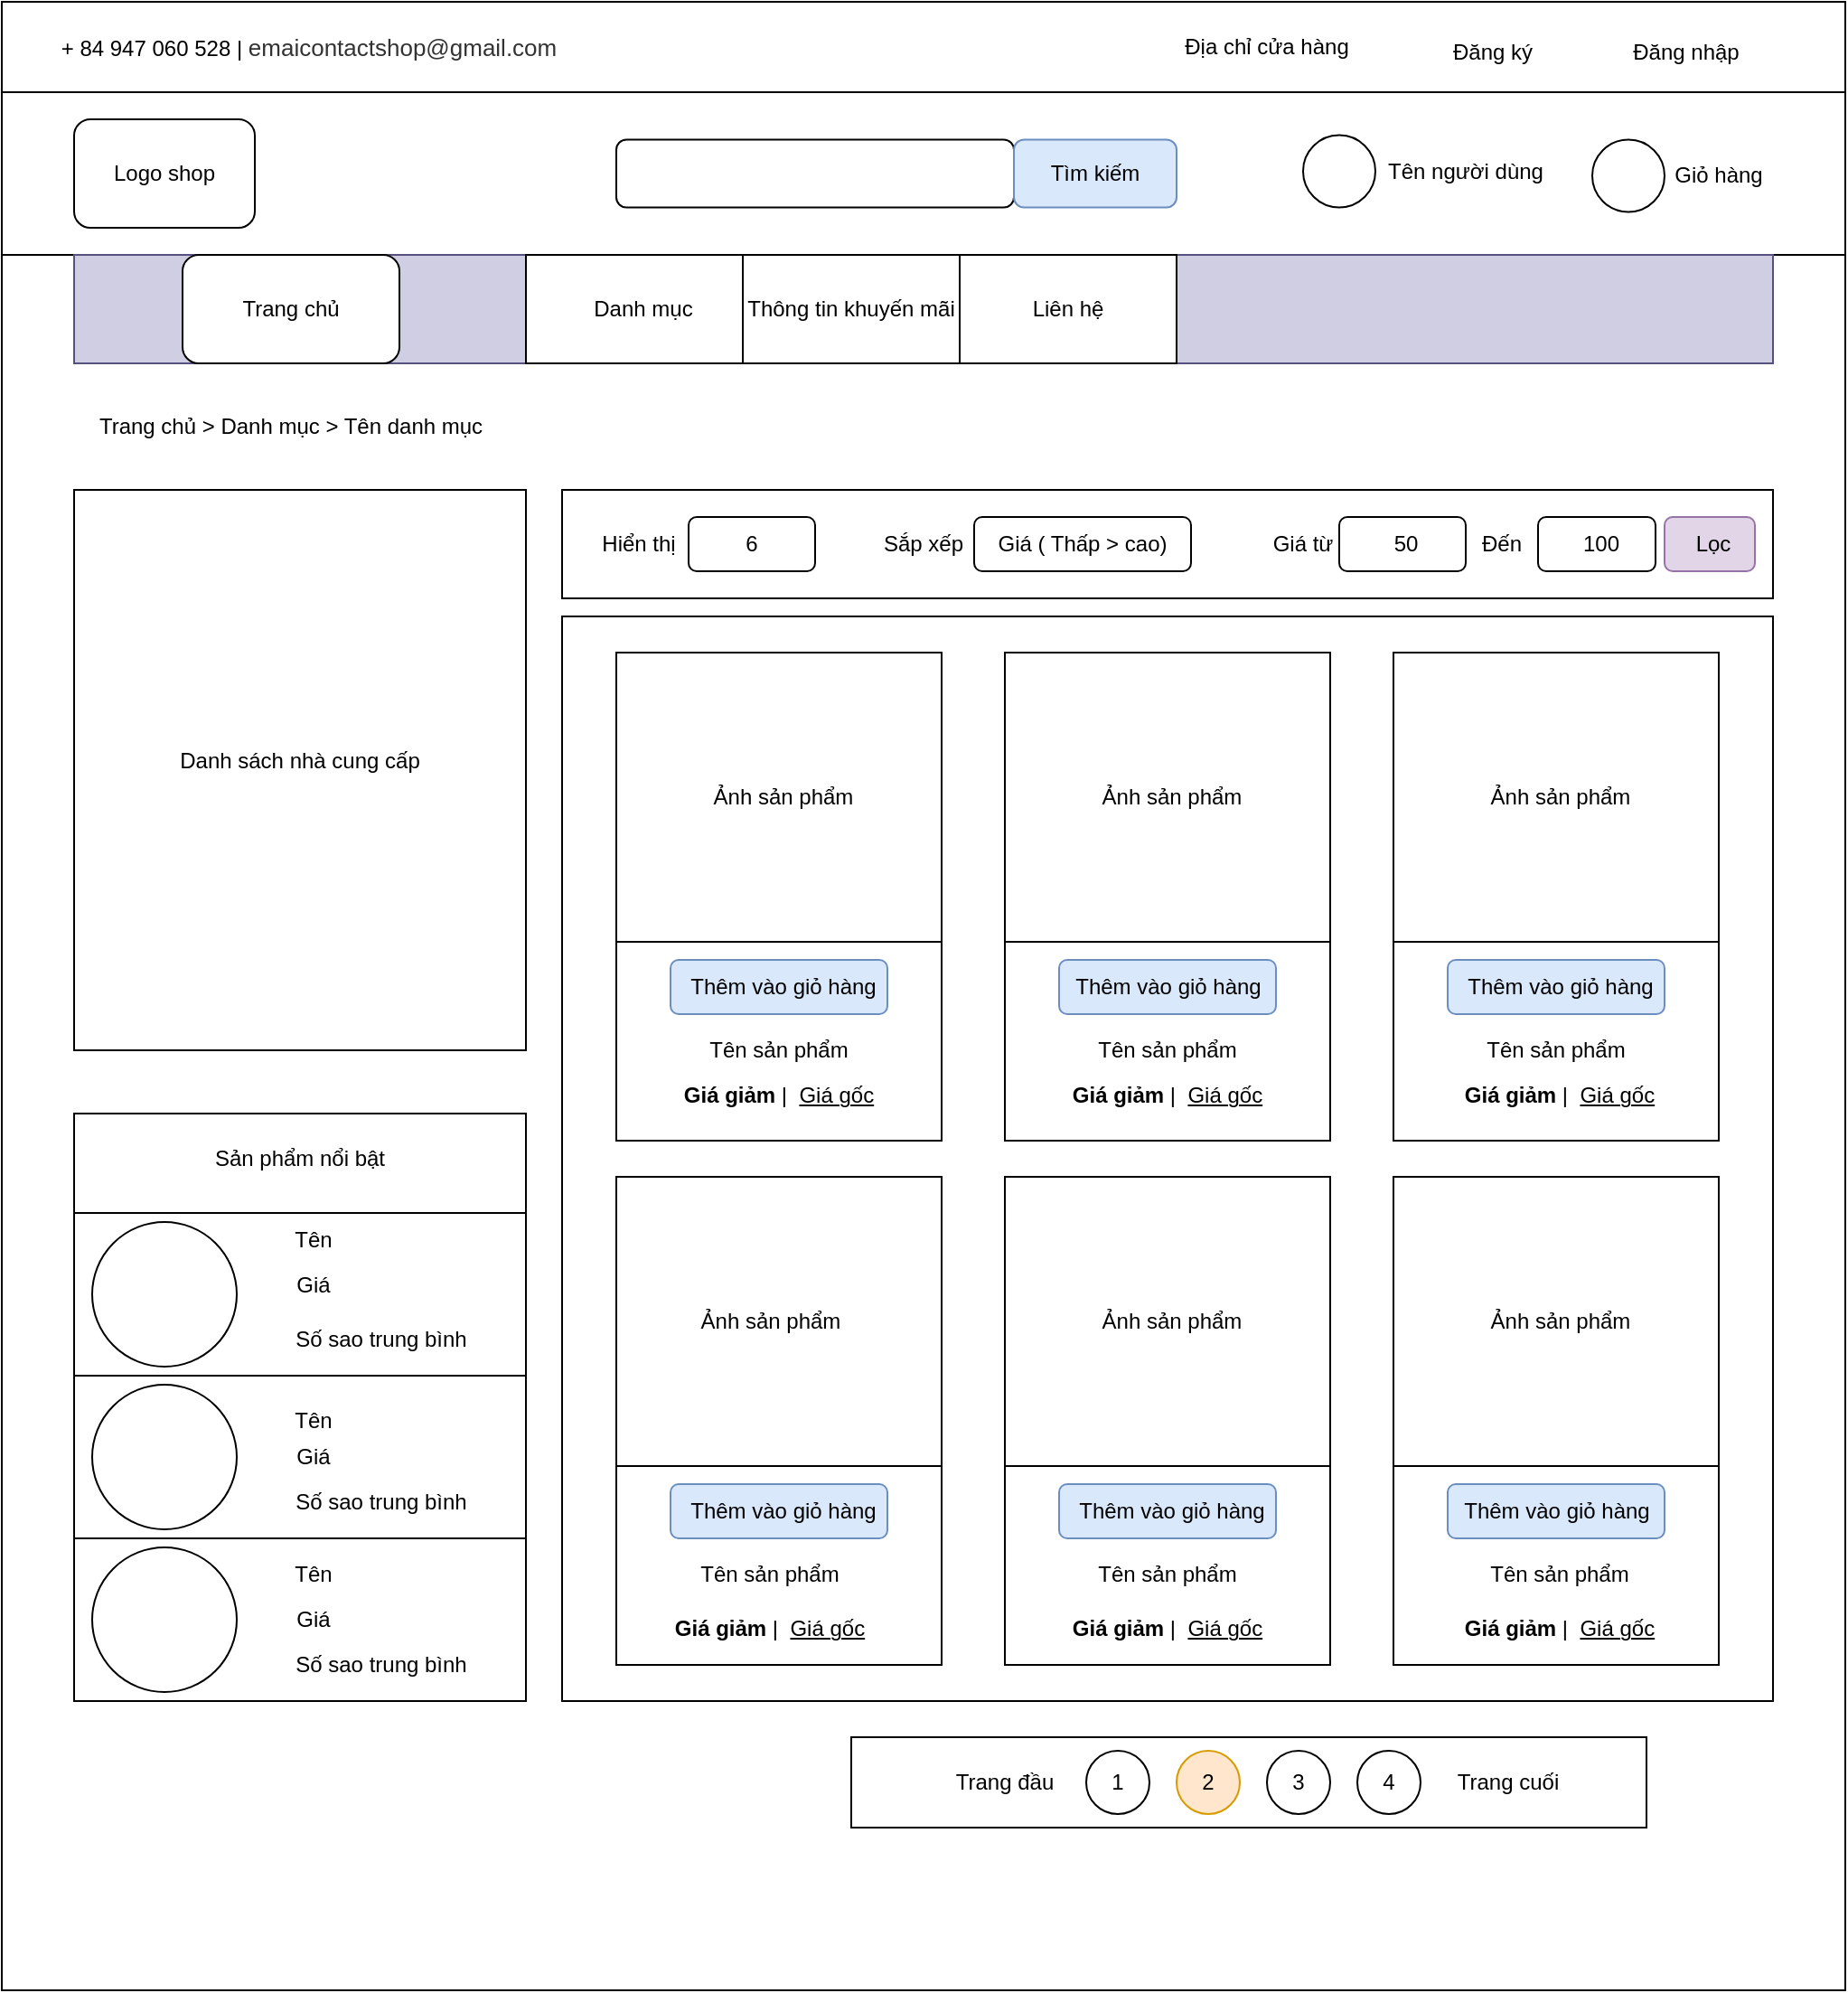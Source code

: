 <mxfile version="14.6.10" type="device"><diagram id="y5rxBG-Zlg8DV6OkqSeS" name="Page-1"><mxGraphModel dx="1848" dy="1669" grid="1" gridSize="10" guides="1" tooltips="1" connect="1" arrows="1" fold="1" page="1" pageScale="1" pageWidth="827" pageHeight="1169" math="0" shadow="0"><root><mxCell id="0"/><mxCell id="1" parent="0"/><mxCell id="3WExGJJz2uYX0wypdT1H-1" value="" style="rounded=0;whiteSpace=wrap;html=1;" parent="1" vertex="1"><mxGeometry x="-100" y="-390" width="1020" height="1100" as="geometry"/></mxCell><mxCell id="3WExGJJz2uYX0wypdT1H-2" value="" style="rounded=0;whiteSpace=wrap;html=1;" parent="1" vertex="1"><mxGeometry x="-100" y="-390" width="1020" height="50" as="geometry"/></mxCell><mxCell id="3WExGJJz2uYX0wypdT1H-3" value="+ 84 947 060 528 |&amp;nbsp;&lt;span style=&quot;color: rgb(51 , 51 , 51) ; font-size: 13px ; background-color: rgb(255 , 255 , 255) ; font-family: &amp;#34;poppins&amp;#34; , sans-serif ; text-align: left&quot;&gt;emaicontactshop@gmail.com&lt;/span&gt;" style="text;html=1;strokeColor=none;fillColor=none;align=center;verticalAlign=middle;whiteSpace=wrap;rounded=0;" parent="1" vertex="1"><mxGeometry x="-100" y="-380" width="340" height="30" as="geometry"/></mxCell><mxCell id="3WExGJJz2uYX0wypdT1H-4" value="Địa chỉ cửa hàng" style="text;html=1;align=center;verticalAlign=middle;whiteSpace=wrap;rounded=0;noLabel=0;shadow=0;glass=0;" parent="1" vertex="1"><mxGeometry x="540" y="-377.5" width="120" height="25" as="geometry"/></mxCell><mxCell id="3WExGJJz2uYX0wypdT1H-5" value="Đăng ký" style="text;html=1;strokeColor=none;fillColor=none;align=center;verticalAlign=middle;whiteSpace=wrap;rounded=0;" parent="1" vertex="1"><mxGeometry x="690" y="-372.5" width="70" height="20" as="geometry"/></mxCell><mxCell id="3WExGJJz2uYX0wypdT1H-6" value="Đăng nhập" style="text;html=1;strokeColor=none;fillColor=none;align=center;verticalAlign=middle;whiteSpace=wrap;rounded=0;" parent="1" vertex="1"><mxGeometry x="797" y="-372.5" width="70" height="20" as="geometry"/></mxCell><mxCell id="3WExGJJz2uYX0wypdT1H-8" value="" style="rounded=0;whiteSpace=wrap;html=1;shadow=0;glass=0;" parent="1" vertex="1"><mxGeometry x="-100" y="-340" width="1020" height="90" as="geometry"/></mxCell><mxCell id="3WExGJJz2uYX0wypdT1H-9" value="" style="rounded=1;whiteSpace=wrap;html=1;shadow=0;glass=0;" parent="1" vertex="1"><mxGeometry x="-60" y="-325" width="100" height="60" as="geometry"/></mxCell><mxCell id="3WExGJJz2uYX0wypdT1H-10" value="Logo shop" style="text;html=1;strokeColor=none;fillColor=none;align=center;verticalAlign=middle;whiteSpace=wrap;rounded=0;shadow=0;glass=0;" parent="1" vertex="1"><mxGeometry x="-40" y="-305" width="60" height="20" as="geometry"/></mxCell><mxCell id="3WExGJJz2uYX0wypdT1H-11" value="" style="rounded=1;whiteSpace=wrap;html=1;shadow=0;glass=0;" parent="1" vertex="1"><mxGeometry x="240" y="-313.75" width="220" height="37.5" as="geometry"/></mxCell><mxCell id="3WExGJJz2uYX0wypdT1H-13" value="" style="rounded=1;whiteSpace=wrap;html=1;shadow=0;glass=0;fillColor=#dae8fc;strokeColor=#6c8ebf;" parent="1" vertex="1"><mxGeometry x="460" y="-313.75" width="90" height="37.5" as="geometry"/></mxCell><mxCell id="3WExGJJz2uYX0wypdT1H-14" value="" style="ellipse;whiteSpace=wrap;html=1;aspect=fixed;rounded=0;shadow=0;glass=0;" parent="1" vertex="1"><mxGeometry x="620" y="-316.25" width="40" height="40" as="geometry"/></mxCell><mxCell id="3WExGJJz2uYX0wypdT1H-15" value="" style="ellipse;whiteSpace=wrap;html=1;aspect=fixed;rounded=0;shadow=0;glass=0;" parent="1" vertex="1"><mxGeometry x="780" y="-313.75" width="40" height="40" as="geometry"/></mxCell><mxCell id="3WExGJJz2uYX0wypdT1H-16" value="Tên người dùng" style="text;html=1;strokeColor=none;fillColor=none;align=center;verticalAlign=middle;whiteSpace=wrap;rounded=0;shadow=0;glass=0;" parent="1" vertex="1"><mxGeometry x="660" y="-306.25" width="100" height="20" as="geometry"/></mxCell><mxCell id="3WExGJJz2uYX0wypdT1H-17" value="Giỏ hàng" style="text;html=1;strokeColor=none;fillColor=none;align=center;verticalAlign=middle;whiteSpace=wrap;rounded=0;shadow=0;glass=0;" parent="1" vertex="1"><mxGeometry x="820" y="-303.75" width="60" height="20" as="geometry"/></mxCell><mxCell id="3WExGJJz2uYX0wypdT1H-18" value="Tìm kiếm" style="text;html=1;strokeColor=none;fillColor=none;align=center;verticalAlign=middle;whiteSpace=wrap;rounded=0;" parent="1" vertex="1"><mxGeometry x="470" y="-305" width="70" height="20" as="geometry"/></mxCell><mxCell id="3WExGJJz2uYX0wypdT1H-19" value="" style="rounded=0;whiteSpace=wrap;html=1;shadow=0;glass=0;fillColor=#d0cee2;strokeColor=#56517e;" parent="1" vertex="1"><mxGeometry x="-60" y="-250" width="940" height="60" as="geometry"/></mxCell><mxCell id="3WExGJJz2uYX0wypdT1H-20" value="" style="rounded=1;whiteSpace=wrap;html=1;shadow=0;glass=0;" parent="1" vertex="1"><mxGeometry y="-250" width="120" height="60" as="geometry"/></mxCell><mxCell id="3WExGJJz2uYX0wypdT1H-21" value="" style="rounded=0;whiteSpace=wrap;html=1;shadow=0;glass=0;" parent="1" vertex="1"><mxGeometry x="190" y="-250" width="120" height="60" as="geometry"/></mxCell><mxCell id="3WExGJJz2uYX0wypdT1H-22" value="" style="rounded=0;whiteSpace=wrap;html=1;shadow=0;glass=0;" parent="1" vertex="1"><mxGeometry x="310" y="-250" width="120" height="60" as="geometry"/></mxCell><mxCell id="3WExGJJz2uYX0wypdT1H-23" value="" style="rounded=0;whiteSpace=wrap;html=1;shadow=0;glass=0;" parent="1" vertex="1"><mxGeometry x="430" y="-250" width="120" height="60" as="geometry"/></mxCell><mxCell id="3WExGJJz2uYX0wypdT1H-24" value="Trang chủ" style="text;html=1;strokeColor=none;fillColor=none;align=center;verticalAlign=middle;whiteSpace=wrap;rounded=0;shadow=0;glass=0;" parent="1" vertex="1"><mxGeometry x="10" y="-230" width="100" height="20" as="geometry"/></mxCell><mxCell id="3WExGJJz2uYX0wypdT1H-25" value="Danh mục" style="text;html=1;strokeColor=none;fillColor=none;align=center;verticalAlign=middle;whiteSpace=wrap;rounded=0;shadow=0;glass=0;" parent="1" vertex="1"><mxGeometry x="210" y="-230" width="90" height="20" as="geometry"/></mxCell><mxCell id="3WExGJJz2uYX0wypdT1H-26" value="Thông tin khuyến mãi" style="text;html=1;strokeColor=none;fillColor=none;align=center;verticalAlign=middle;whiteSpace=wrap;rounded=0;shadow=0;glass=0;" parent="1" vertex="1"><mxGeometry x="310" y="-230" width="120" height="20" as="geometry"/></mxCell><mxCell id="3WExGJJz2uYX0wypdT1H-27" value="Liên hệ" style="text;html=1;strokeColor=none;fillColor=none;align=center;verticalAlign=middle;whiteSpace=wrap;rounded=0;shadow=0;glass=0;" parent="1" vertex="1"><mxGeometry x="445" y="-230" width="90" height="20" as="geometry"/></mxCell><mxCell id="3WExGJJz2uYX0wypdT1H-28" value="" style="rounded=0;whiteSpace=wrap;html=1;" parent="1" vertex="1"><mxGeometry x="-60" y="-120" width="250" height="310" as="geometry"/></mxCell><mxCell id="3WExGJJz2uYX0wypdT1H-29" value="Trang chủ &amp;gt; Danh mục &amp;gt; Tên danh mục" style="text;html=1;strokeColor=none;fillColor=none;align=center;verticalAlign=middle;whiteSpace=wrap;rounded=0;" parent="1" vertex="1"><mxGeometry x="-60" y="-170" width="240" height="30" as="geometry"/></mxCell><mxCell id="3WExGJJz2uYX0wypdT1H-30" value="Danh sách nhà cung cấp" style="text;html=1;strokeColor=none;fillColor=none;align=center;verticalAlign=middle;whiteSpace=wrap;rounded=0;" parent="1" vertex="1"><mxGeometry x="-10" y="20" width="150" height="20" as="geometry"/></mxCell><mxCell id="3WExGJJz2uYX0wypdT1H-31" value="" style="rounded=0;whiteSpace=wrap;html=1;" parent="1" vertex="1"><mxGeometry x="210" y="-120" width="670" height="60" as="geometry"/></mxCell><mxCell id="3WExGJJz2uYX0wypdT1H-32" value="Hiển thị" style="text;html=1;strokeColor=none;fillColor=none;align=center;verticalAlign=middle;whiteSpace=wrap;rounded=0;" parent="1" vertex="1"><mxGeometry x="225" y="-100" width="55" height="20" as="geometry"/></mxCell><mxCell id="3WExGJJz2uYX0wypdT1H-33" value="" style="rounded=1;whiteSpace=wrap;html=1;" parent="1" vertex="1"><mxGeometry x="280" y="-105" width="70" height="30" as="geometry"/></mxCell><mxCell id="3WExGJJz2uYX0wypdT1H-34" value="6" style="text;html=1;strokeColor=none;fillColor=none;align=center;verticalAlign=middle;whiteSpace=wrap;rounded=0;" parent="1" vertex="1"><mxGeometry x="295" y="-100" width="40" height="20" as="geometry"/></mxCell><mxCell id="3WExGJJz2uYX0wypdT1H-35" value="Sắp xếp" style="text;html=1;strokeColor=none;fillColor=none;align=center;verticalAlign=middle;whiteSpace=wrap;rounded=0;" parent="1" vertex="1"><mxGeometry x="382" y="-100" width="56" height="20" as="geometry"/></mxCell><mxCell id="3WExGJJz2uYX0wypdT1H-36" value="" style="rounded=1;whiteSpace=wrap;html=1;" parent="1" vertex="1"><mxGeometry x="438" y="-105" width="120" height="30" as="geometry"/></mxCell><mxCell id="3WExGJJz2uYX0wypdT1H-37" value="Giá ( Thấp &amp;gt; cao)" style="text;html=1;strokeColor=none;fillColor=none;align=center;verticalAlign=middle;whiteSpace=wrap;rounded=0;" parent="1" vertex="1"><mxGeometry x="438" y="-100" width="120" height="20" as="geometry"/></mxCell><mxCell id="3WExGJJz2uYX0wypdT1H-38" value="Giá từ" style="text;html=1;strokeColor=none;fillColor=none;align=center;verticalAlign=middle;whiteSpace=wrap;rounded=0;" parent="1" vertex="1"><mxGeometry x="600" y="-100" width="40" height="20" as="geometry"/></mxCell><mxCell id="3WExGJJz2uYX0wypdT1H-39" value="" style="rounded=1;whiteSpace=wrap;html=1;" parent="1" vertex="1"><mxGeometry x="640" y="-105" width="70" height="30" as="geometry"/></mxCell><mxCell id="3WExGJJz2uYX0wypdT1H-40" value="Đến" style="text;html=1;strokeColor=none;fillColor=none;align=center;verticalAlign=middle;whiteSpace=wrap;rounded=0;" parent="1" vertex="1"><mxGeometry x="710" y="-100" width="40" height="20" as="geometry"/></mxCell><mxCell id="3WExGJJz2uYX0wypdT1H-41" value="" style="rounded=1;whiteSpace=wrap;html=1;" parent="1" vertex="1"><mxGeometry x="750" y="-105" width="65" height="30" as="geometry"/></mxCell><mxCell id="3WExGJJz2uYX0wypdT1H-42" value="" style="rounded=1;whiteSpace=wrap;html=1;fillColor=#e1d5e7;strokeColor=#9673a6;" parent="1" vertex="1"><mxGeometry x="820" y="-105" width="50" height="30" as="geometry"/></mxCell><mxCell id="3WExGJJz2uYX0wypdT1H-43" value="Lọc" style="text;html=1;strokeColor=none;fillColor=none;align=center;verticalAlign=middle;whiteSpace=wrap;rounded=0;" parent="1" vertex="1"><mxGeometry x="827" y="-100" width="40" height="20" as="geometry"/></mxCell><mxCell id="3WExGJJz2uYX0wypdT1H-44" value="" style="rounded=0;whiteSpace=wrap;html=1;" parent="1" vertex="1"><mxGeometry x="210" y="-50" width="670" height="600" as="geometry"/></mxCell><mxCell id="3WExGJJz2uYX0wypdT1H-45" value="" style="rounded=0;whiteSpace=wrap;html=1;shadow=0;glass=0;" parent="1" vertex="1"><mxGeometry x="240" y="-30" width="180" height="270" as="geometry"/></mxCell><mxCell id="3WExGJJz2uYX0wypdT1H-46" value="" style="rounded=0;whiteSpace=wrap;html=1;shadow=0;glass=0;" parent="1" vertex="1"><mxGeometry x="455" y="-30" width="180" height="270" as="geometry"/></mxCell><mxCell id="3WExGJJz2uYX0wypdT1H-47" value="" style="rounded=0;whiteSpace=wrap;html=1;shadow=0;glass=0;" parent="1" vertex="1"><mxGeometry x="670" y="-30" width="180" height="270" as="geometry"/></mxCell><mxCell id="3WExGJJz2uYX0wypdT1H-48" value="" style="rounded=0;whiteSpace=wrap;html=1;shadow=0;glass=0;" parent="1" vertex="1"><mxGeometry x="240" y="260" width="180" height="270" as="geometry"/></mxCell><mxCell id="3WExGJJz2uYX0wypdT1H-49" value="" style="rounded=0;whiteSpace=wrap;html=1;shadow=0;glass=0;" parent="1" vertex="1"><mxGeometry x="455" y="260" width="180" height="270" as="geometry"/></mxCell><mxCell id="3WExGJJz2uYX0wypdT1H-50" value="" style="rounded=0;whiteSpace=wrap;html=1;shadow=0;glass=0;" parent="1" vertex="1"><mxGeometry x="670" y="260" width="180" height="270" as="geometry"/></mxCell><mxCell id="3WExGJJz2uYX0wypdT1H-51" value="" style="rounded=0;whiteSpace=wrap;html=1;" parent="1" vertex="1"><mxGeometry x="-60" y="225" width="250" height="325" as="geometry"/></mxCell><mxCell id="3WExGJJz2uYX0wypdT1H-52" value="Sản phẩm nổi bật" style="text;html=1;strokeColor=none;fillColor=none;align=center;verticalAlign=middle;whiteSpace=wrap;rounded=0;" parent="1" vertex="1"><mxGeometry x="5" y="240" width="120" height="20" as="geometry"/></mxCell><mxCell id="3WExGJJz2uYX0wypdT1H-54" value="" style="rounded=1;whiteSpace=wrap;html=1;shadow=0;glass=0;fillColor=#dae8fc;strokeColor=#6c8ebf;" parent="1" vertex="1"><mxGeometry x="270" y="430" width="120" height="30" as="geometry"/></mxCell><mxCell id="3WExGJJz2uYX0wypdT1H-55" value="" style="rounded=0;whiteSpace=wrap;html=1;shadow=0;glass=0;" parent="1" vertex="1"><mxGeometry x="240" y="260" width="180" height="160" as="geometry"/></mxCell><mxCell id="3WExGJJz2uYX0wypdT1H-56" value="Tên sản phẩm" style="text;html=1;strokeColor=none;fillColor=none;align=center;verticalAlign=middle;whiteSpace=wrap;rounded=0;shadow=0;glass=0;" parent="1" vertex="1"><mxGeometry x="260" y="470" width="130" height="20" as="geometry"/></mxCell><mxCell id="3WExGJJz2uYX0wypdT1H-57" value="&lt;b&gt;Giá giảm&lt;/b&gt; |&amp;nbsp; &lt;u&gt;Giá gốc&lt;/u&gt;" style="text;html=1;strokeColor=none;fillColor=none;align=center;verticalAlign=middle;whiteSpace=wrap;rounded=0;shadow=0;glass=0;" parent="1" vertex="1"><mxGeometry x="270" y="500" width="110" height="20" as="geometry"/></mxCell><mxCell id="3WExGJJz2uYX0wypdT1H-58" value="" style="rounded=1;whiteSpace=wrap;html=1;shadow=0;glass=0;fillColor=#dae8fc;strokeColor=#6c8ebf;" parent="1" vertex="1"><mxGeometry x="485" y="430" width="120" height="30" as="geometry"/></mxCell><mxCell id="3WExGJJz2uYX0wypdT1H-59" value="" style="rounded=1;whiteSpace=wrap;html=1;shadow=0;glass=0;fillColor=#dae8fc;strokeColor=#6c8ebf;" parent="1" vertex="1"><mxGeometry x="700" y="430" width="120" height="30" as="geometry"/></mxCell><mxCell id="3WExGJJz2uYX0wypdT1H-60" value="" style="rounded=1;whiteSpace=wrap;html=1;shadow=0;glass=0;fillColor=#dae8fc;strokeColor=#6c8ebf;" parent="1" vertex="1"><mxGeometry x="270" y="140" width="120" height="30" as="geometry"/></mxCell><mxCell id="3WExGJJz2uYX0wypdT1H-61" value="" style="rounded=1;whiteSpace=wrap;html=1;shadow=0;glass=0;fillColor=#dae8fc;strokeColor=#6c8ebf;" parent="1" vertex="1"><mxGeometry x="485" y="140" width="120" height="30" as="geometry"/></mxCell><mxCell id="3WExGJJz2uYX0wypdT1H-62" value="" style="rounded=1;whiteSpace=wrap;html=1;shadow=0;glass=0;fillColor=#dae8fc;strokeColor=#6c8ebf;" parent="1" vertex="1"><mxGeometry x="700" y="140" width="120" height="30" as="geometry"/></mxCell><mxCell id="3WExGJJz2uYX0wypdT1H-63" value="" style="rounded=0;whiteSpace=wrap;html=1;shadow=0;glass=0;" parent="1" vertex="1"><mxGeometry x="455" y="260" width="180" height="160" as="geometry"/></mxCell><mxCell id="3WExGJJz2uYX0wypdT1H-64" value="" style="rounded=0;whiteSpace=wrap;html=1;shadow=0;glass=0;" parent="1" vertex="1"><mxGeometry x="670" y="260" width="180" height="160" as="geometry"/></mxCell><mxCell id="3WExGJJz2uYX0wypdT1H-65" value="" style="rounded=0;whiteSpace=wrap;html=1;shadow=0;glass=0;" parent="1" vertex="1"><mxGeometry x="240" y="-30" width="180" height="160" as="geometry"/></mxCell><mxCell id="3WExGJJz2uYX0wypdT1H-66" value="" style="rounded=0;whiteSpace=wrap;html=1;shadow=0;glass=0;" parent="1" vertex="1"><mxGeometry x="455" y="-30" width="180" height="160" as="geometry"/></mxCell><mxCell id="3WExGJJz2uYX0wypdT1H-67" value="" style="rounded=0;whiteSpace=wrap;html=1;shadow=0;glass=0;" parent="1" vertex="1"><mxGeometry x="670" y="-30" width="180" height="160" as="geometry"/></mxCell><mxCell id="3WExGJJz2uYX0wypdT1H-68" value="Tên sản phẩm" style="text;html=1;strokeColor=none;fillColor=none;align=center;verticalAlign=middle;whiteSpace=wrap;rounded=0;shadow=0;glass=0;" parent="1" vertex="1"><mxGeometry x="480" y="470" width="130" height="20" as="geometry"/></mxCell><mxCell id="3WExGJJz2uYX0wypdT1H-69" value="Tên sản phẩm" style="text;html=1;strokeColor=none;fillColor=none;align=center;verticalAlign=middle;whiteSpace=wrap;rounded=0;shadow=0;glass=0;" parent="1" vertex="1"><mxGeometry x="697" y="470" width="130" height="20" as="geometry"/></mxCell><mxCell id="3WExGJJz2uYX0wypdT1H-70" value="Tên sản phẩm" style="text;html=1;strokeColor=none;fillColor=none;align=center;verticalAlign=middle;whiteSpace=wrap;rounded=0;shadow=0;glass=0;" parent="1" vertex="1"><mxGeometry x="265" y="180" width="130" height="20" as="geometry"/></mxCell><mxCell id="3WExGJJz2uYX0wypdT1H-71" value="Tên sản phẩm" style="text;html=1;strokeColor=none;fillColor=none;align=center;verticalAlign=middle;whiteSpace=wrap;rounded=0;shadow=0;glass=0;" parent="1" vertex="1"><mxGeometry x="480" y="180" width="130" height="20" as="geometry"/></mxCell><mxCell id="3WExGJJz2uYX0wypdT1H-72" value="Tên sản phẩm" style="text;html=1;strokeColor=none;fillColor=none;align=center;verticalAlign=middle;whiteSpace=wrap;rounded=0;shadow=0;glass=0;" parent="1" vertex="1"><mxGeometry x="695" y="180" width="130" height="20" as="geometry"/></mxCell><mxCell id="3WExGJJz2uYX0wypdT1H-73" value="&lt;b&gt;Giá giảm&lt;/b&gt; |&amp;nbsp; &lt;u&gt;Giá gốc&lt;/u&gt;" style="text;html=1;strokeColor=none;fillColor=none;align=center;verticalAlign=middle;whiteSpace=wrap;rounded=0;shadow=0;glass=0;" parent="1" vertex="1"><mxGeometry x="490" y="500" width="110" height="20" as="geometry"/></mxCell><mxCell id="3WExGJJz2uYX0wypdT1H-74" value="&lt;b&gt;Giá giảm&lt;/b&gt; |&amp;nbsp; &lt;u&gt;Giá gốc&lt;/u&gt;" style="text;html=1;strokeColor=none;fillColor=none;align=center;verticalAlign=middle;whiteSpace=wrap;rounded=0;shadow=0;glass=0;" parent="1" vertex="1"><mxGeometry x="707" y="500" width="110" height="20" as="geometry"/></mxCell><mxCell id="3WExGJJz2uYX0wypdT1H-75" value="&lt;b&gt;Giá giảm&lt;/b&gt; |&amp;nbsp; &lt;u&gt;Giá gốc&lt;/u&gt;" style="text;html=1;strokeColor=none;fillColor=none;align=center;verticalAlign=middle;whiteSpace=wrap;rounded=0;shadow=0;glass=0;" parent="1" vertex="1"><mxGeometry x="275" y="205" width="110" height="20" as="geometry"/></mxCell><mxCell id="3WExGJJz2uYX0wypdT1H-76" value="&lt;b&gt;Giá giảm&lt;/b&gt; |&amp;nbsp; &lt;u&gt;Giá gốc&lt;/u&gt;" style="text;html=1;strokeColor=none;fillColor=none;align=center;verticalAlign=middle;whiteSpace=wrap;rounded=0;shadow=0;glass=0;" parent="1" vertex="1"><mxGeometry x="490" y="205" width="110" height="20" as="geometry"/></mxCell><mxCell id="3WExGJJz2uYX0wypdT1H-77" value="&lt;b&gt;Giá giảm&lt;/b&gt; |&amp;nbsp; &lt;u&gt;Giá gốc&lt;/u&gt;" style="text;html=1;strokeColor=none;fillColor=none;align=center;verticalAlign=middle;whiteSpace=wrap;rounded=0;shadow=0;glass=0;" parent="1" vertex="1"><mxGeometry x="707" y="205" width="110" height="20" as="geometry"/></mxCell><mxCell id="3WExGJJz2uYX0wypdT1H-78" value="Thêm vào giỏ hàng" style="text;html=1;strokeColor=none;fillColor=none;align=center;verticalAlign=middle;whiteSpace=wrap;rounded=0;" parent="1" vertex="1"><mxGeometry x="275" y="145" width="115" height="20" as="geometry"/></mxCell><mxCell id="3WExGJJz2uYX0wypdT1H-79" value="Thêm vào giỏ hàng" style="text;html=1;strokeColor=none;fillColor=none;align=center;verticalAlign=middle;whiteSpace=wrap;rounded=0;" parent="1" vertex="1"><mxGeometry x="487.5" y="145" width="115" height="20" as="geometry"/></mxCell><mxCell id="3WExGJJz2uYX0wypdT1H-80" value="Thêm vào giỏ hàng" style="text;html=1;strokeColor=none;fillColor=none;align=center;verticalAlign=middle;whiteSpace=wrap;rounded=0;" parent="1" vertex="1"><mxGeometry x="704.5" y="145" width="115" height="20" as="geometry"/></mxCell><mxCell id="3WExGJJz2uYX0wypdT1H-81" value="Thêm vào giỏ hàng" style="text;html=1;strokeColor=none;fillColor=none;align=center;verticalAlign=middle;whiteSpace=wrap;rounded=0;" parent="1" vertex="1"><mxGeometry x="275" y="435" width="115" height="20" as="geometry"/></mxCell><mxCell id="3WExGJJz2uYX0wypdT1H-82" value="Thêm vào giỏ hàng" style="text;html=1;strokeColor=none;fillColor=none;align=center;verticalAlign=middle;whiteSpace=wrap;rounded=0;" parent="1" vertex="1"><mxGeometry x="490" y="435" width="115" height="20" as="geometry"/></mxCell><mxCell id="3WExGJJz2uYX0wypdT1H-83" value="Thêm vào giỏ hàng" style="text;html=1;strokeColor=none;fillColor=none;align=center;verticalAlign=middle;whiteSpace=wrap;rounded=0;" parent="1" vertex="1"><mxGeometry x="702.5" y="435" width="115" height="20" as="geometry"/></mxCell><mxCell id="3WExGJJz2uYX0wypdT1H-84" value="Ảnh sản phẩm" style="text;html=1;strokeColor=none;fillColor=none;align=center;verticalAlign=middle;whiteSpace=wrap;rounded=0;" parent="1" vertex="1"><mxGeometry x="290" y="40" width="85" height="20" as="geometry"/></mxCell><mxCell id="3WExGJJz2uYX0wypdT1H-88" value="Ảnh sản phẩm" style="text;html=1;strokeColor=none;fillColor=none;align=center;verticalAlign=middle;whiteSpace=wrap;rounded=0;" parent="1" vertex="1"><mxGeometry x="505" y="40" width="85" height="20" as="geometry"/></mxCell><mxCell id="3WExGJJz2uYX0wypdT1H-89" value="Ảnh sản phẩm" style="text;html=1;strokeColor=none;fillColor=none;align=center;verticalAlign=middle;whiteSpace=wrap;rounded=0;" parent="1" vertex="1"><mxGeometry x="719.5" y="40" width="85" height="20" as="geometry"/></mxCell><mxCell id="3WExGJJz2uYX0wypdT1H-90" value="Ảnh sản phẩm" style="text;html=1;strokeColor=none;fillColor=none;align=center;verticalAlign=middle;whiteSpace=wrap;rounded=0;" parent="1" vertex="1"><mxGeometry x="282.5" y="330" width="85" height="20" as="geometry"/></mxCell><mxCell id="3WExGJJz2uYX0wypdT1H-91" value="Ảnh sản phẩm" style="text;html=1;strokeColor=none;fillColor=none;align=center;verticalAlign=middle;whiteSpace=wrap;rounded=0;" parent="1" vertex="1"><mxGeometry x="505" y="330" width="85" height="20" as="geometry"/></mxCell><mxCell id="3WExGJJz2uYX0wypdT1H-92" value="Ảnh sản phẩm" style="text;html=1;strokeColor=none;fillColor=none;align=center;verticalAlign=middle;whiteSpace=wrap;rounded=0;" parent="1" vertex="1"><mxGeometry x="719.5" y="330" width="85" height="20" as="geometry"/></mxCell><mxCell id="3WExGJJz2uYX0wypdT1H-99" value="" style="rounded=0;whiteSpace=wrap;html=1;" parent="1" vertex="1"><mxGeometry x="-60" y="280" width="250" height="90" as="geometry"/></mxCell><mxCell id="3WExGJJz2uYX0wypdT1H-102" value="" style="ellipse;whiteSpace=wrap;html=1;aspect=fixed;" parent="1" vertex="1"><mxGeometry x="-50" y="285" width="80" height="80" as="geometry"/></mxCell><mxCell id="3WExGJJz2uYX0wypdT1H-104" value="Tên" style="text;html=1;strokeColor=none;fillColor=none;align=center;verticalAlign=middle;whiteSpace=wrap;rounded=0;" parent="1" vertex="1"><mxGeometry x="35" y="285" width="75" height="20" as="geometry"/></mxCell><mxCell id="3WExGJJz2uYX0wypdT1H-105" value="Giá" style="text;html=1;strokeColor=none;fillColor=none;align=center;verticalAlign=middle;whiteSpace=wrap;rounded=0;" parent="1" vertex="1"><mxGeometry x="46.25" y="310" width="52.5" height="20" as="geometry"/></mxCell><mxCell id="3WExGJJz2uYX0wypdT1H-106" value="Số sao trung bình" style="text;html=1;strokeColor=none;fillColor=none;align=center;verticalAlign=middle;whiteSpace=wrap;rounded=0;" parent="1" vertex="1"><mxGeometry x="60" y="340" width="100" height="20" as="geometry"/></mxCell><mxCell id="3WExGJJz2uYX0wypdT1H-107" value="" style="rounded=0;whiteSpace=wrap;html=1;" parent="1" vertex="1"><mxGeometry x="-60" y="370" width="250" height="90" as="geometry"/></mxCell><mxCell id="3WExGJJz2uYX0wypdT1H-108" value="" style="rounded=0;whiteSpace=wrap;html=1;" parent="1" vertex="1"><mxGeometry x="-60" y="460" width="250" height="90" as="geometry"/></mxCell><mxCell id="3WExGJJz2uYX0wypdT1H-109" value="" style="ellipse;whiteSpace=wrap;html=1;aspect=fixed;" parent="1" vertex="1"><mxGeometry x="-50" y="375" width="80" height="80" as="geometry"/></mxCell><mxCell id="3WExGJJz2uYX0wypdT1H-110" value="" style="ellipse;whiteSpace=wrap;html=1;aspect=fixed;" parent="1" vertex="1"><mxGeometry x="-50" y="465" width="80" height="80" as="geometry"/></mxCell><mxCell id="3WExGJJz2uYX0wypdT1H-111" value="Tên" style="text;html=1;strokeColor=none;fillColor=none;align=center;verticalAlign=middle;whiteSpace=wrap;rounded=0;" parent="1" vertex="1"><mxGeometry x="35" y="385" width="75" height="20" as="geometry"/></mxCell><mxCell id="3WExGJJz2uYX0wypdT1H-112" value="Giá" style="text;html=1;strokeColor=none;fillColor=none;align=center;verticalAlign=middle;whiteSpace=wrap;rounded=0;" parent="1" vertex="1"><mxGeometry x="46.25" y="405" width="52.5" height="20" as="geometry"/></mxCell><mxCell id="3WExGJJz2uYX0wypdT1H-114" value="Số sao trung bình" style="text;html=1;strokeColor=none;fillColor=none;align=center;verticalAlign=middle;whiteSpace=wrap;rounded=0;" parent="1" vertex="1"><mxGeometry x="60" y="430" width="100" height="20" as="geometry"/></mxCell><mxCell id="3WExGJJz2uYX0wypdT1H-115" value="Số sao trung bình" style="text;html=1;strokeColor=none;fillColor=none;align=center;verticalAlign=middle;whiteSpace=wrap;rounded=0;" parent="1" vertex="1"><mxGeometry x="60" y="520" width="100" height="20" as="geometry"/></mxCell><mxCell id="3WExGJJz2uYX0wypdT1H-116" value="Tên" style="text;html=1;strokeColor=none;fillColor=none;align=center;verticalAlign=middle;whiteSpace=wrap;rounded=0;" parent="1" vertex="1"><mxGeometry x="35" y="470" width="75" height="20" as="geometry"/></mxCell><mxCell id="3WExGJJz2uYX0wypdT1H-117" value="Giá" style="text;html=1;strokeColor=none;fillColor=none;align=center;verticalAlign=middle;whiteSpace=wrap;rounded=0;" parent="1" vertex="1"><mxGeometry x="46.25" y="495" width="52.5" height="20" as="geometry"/></mxCell><mxCell id="3WExGJJz2uYX0wypdT1H-118" value="" style="rounded=0;whiteSpace=wrap;html=1;" parent="1" vertex="1"><mxGeometry x="370" y="570" width="440" height="50" as="geometry"/></mxCell><mxCell id="3WExGJJz2uYX0wypdT1H-120" value="" style="ellipse;whiteSpace=wrap;html=1;aspect=fixed;" parent="1" vertex="1"><mxGeometry x="500" y="577.5" width="35" height="35" as="geometry"/></mxCell><mxCell id="3WExGJJz2uYX0wypdT1H-121" value="1" style="text;html=1;strokeColor=none;fillColor=none;align=center;verticalAlign=middle;whiteSpace=wrap;rounded=0;" parent="1" vertex="1"><mxGeometry x="500" y="587.5" width="35" height="15" as="geometry"/></mxCell><mxCell id="3WExGJJz2uYX0wypdT1H-122" value="" style="ellipse;whiteSpace=wrap;html=1;aspect=fixed;fillColor=#ffe6cc;strokeColor=#d79b00;" parent="1" vertex="1"><mxGeometry x="550" y="577.5" width="35" height="35" as="geometry"/></mxCell><mxCell id="3WExGJJz2uYX0wypdT1H-123" value="" style="ellipse;whiteSpace=wrap;html=1;aspect=fixed;" parent="1" vertex="1"><mxGeometry x="600" y="577.5" width="35" height="35" as="geometry"/></mxCell><mxCell id="3WExGJJz2uYX0wypdT1H-124" value="" style="ellipse;whiteSpace=wrap;html=1;aspect=fixed;" parent="1" vertex="1"><mxGeometry x="650" y="577.5" width="35" height="35" as="geometry"/></mxCell><mxCell id="3WExGJJz2uYX0wypdT1H-125" value="2" style="text;html=1;strokeColor=none;fillColor=none;align=center;verticalAlign=middle;whiteSpace=wrap;rounded=0;" parent="1" vertex="1"><mxGeometry x="550" y="587.5" width="35" height="15" as="geometry"/></mxCell><mxCell id="3WExGJJz2uYX0wypdT1H-126" value="3" style="text;html=1;strokeColor=none;fillColor=none;align=center;verticalAlign=middle;whiteSpace=wrap;rounded=0;" parent="1" vertex="1"><mxGeometry x="600" y="587.5" width="35" height="15" as="geometry"/></mxCell><mxCell id="3WExGJJz2uYX0wypdT1H-127" value="4" style="text;html=1;strokeColor=none;fillColor=none;align=center;verticalAlign=middle;whiteSpace=wrap;rounded=0;" parent="1" vertex="1"><mxGeometry x="650" y="587.5" width="35" height="15" as="geometry"/></mxCell><mxCell id="3WExGJJz2uYX0wypdT1H-129" value="Trang đầu" style="text;html=1;strokeColor=none;fillColor=none;align=center;verticalAlign=middle;whiteSpace=wrap;rounded=0;" parent="1" vertex="1"><mxGeometry x="425" y="585" width="60" height="20" as="geometry"/></mxCell><mxCell id="3WExGJJz2uYX0wypdT1H-130" value="Trang cuối" style="text;html=1;strokeColor=none;fillColor=none;align=center;verticalAlign=middle;whiteSpace=wrap;rounded=0;" parent="1" vertex="1"><mxGeometry x="697" y="585" width="73" height="20" as="geometry"/></mxCell><mxCell id="3WExGJJz2uYX0wypdT1H-131" value="50" style="text;html=1;strokeColor=none;fillColor=none;align=center;verticalAlign=middle;whiteSpace=wrap;rounded=0;" parent="1" vertex="1"><mxGeometry x="657" y="-100" width="40" height="20" as="geometry"/></mxCell><mxCell id="3WExGJJz2uYX0wypdT1H-132" value="100" style="text;html=1;strokeColor=none;fillColor=none;align=center;verticalAlign=middle;whiteSpace=wrap;rounded=0;" parent="1" vertex="1"><mxGeometry x="764.5" y="-100" width="40" height="20" as="geometry"/></mxCell></root></mxGraphModel></diagram></mxfile>